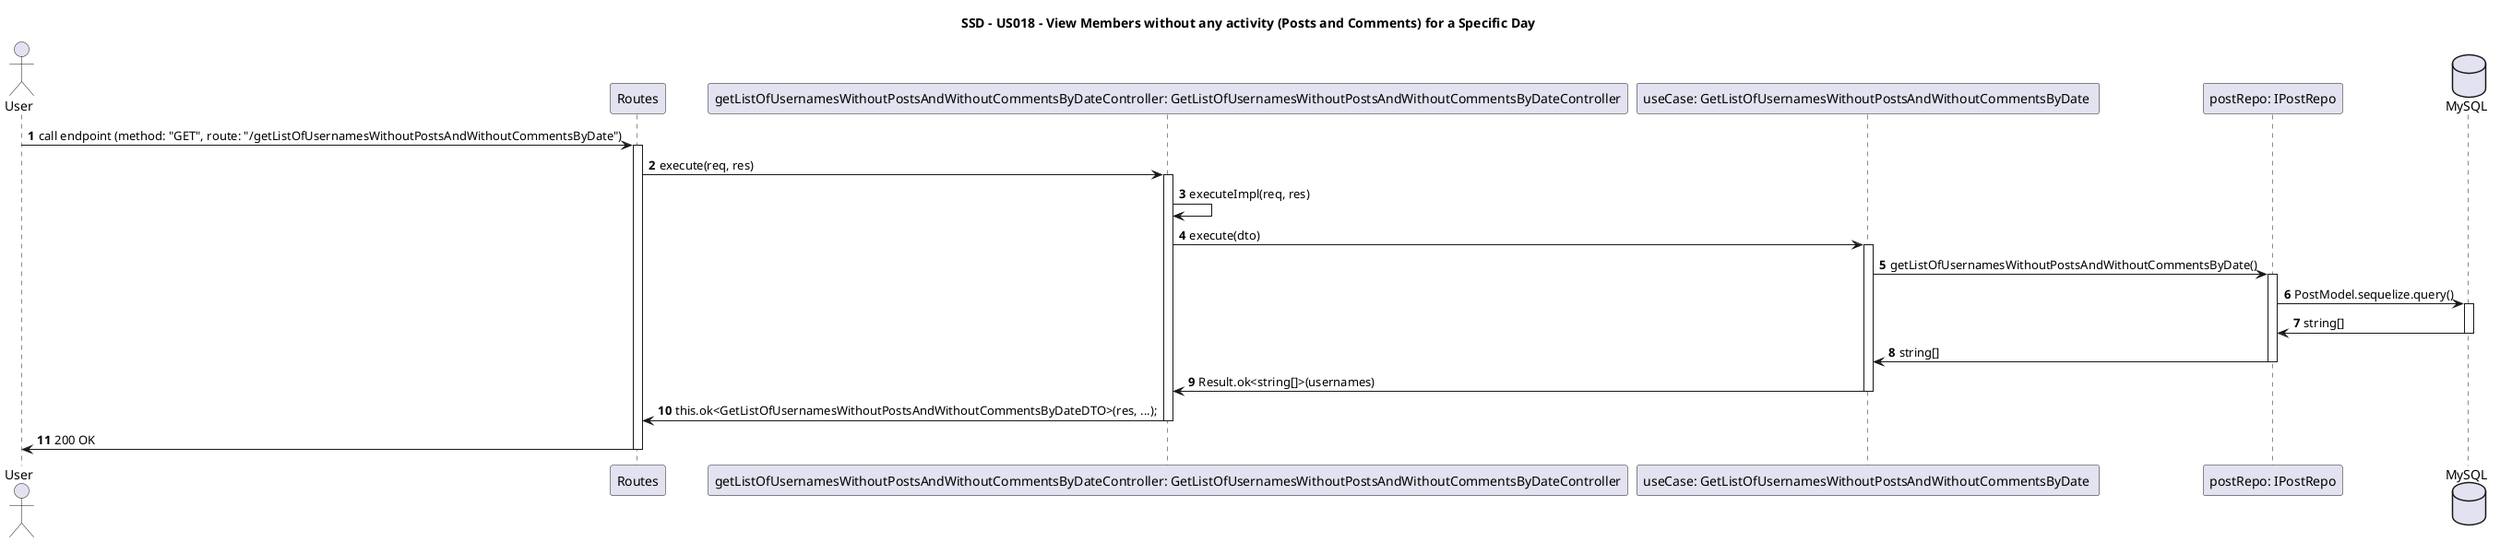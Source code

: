 @startuml US005e-SSD
title SSD - US018 - View Members without any activity (Posts and Comments) for a Specific Day
autonumber 

actor User
participant Routes
participant "getListOfUsernamesWithoutPostsAndWithoutCommentsByDateController: GetListOfUsernamesWithoutPostsAndWithoutCommentsByDateController" as GetListOfUsernamesWithoutPostsAndWithoutCommentsByDateController
participant "useCase: GetListOfUsernamesWithoutPostsAndWithoutCommentsByDate " as GetListOfUsernamesWithoutPostsAndWithoutCommentsByDateUseCase
participant "postRepo: IPostRepo" as IPostRepo
database MySQL as database

User -> Routes: call endpoint (method: "GET", route: "/getListOfUsernamesWithoutPostsAndWithoutCommentsByDate")
    activate Routes
    Routes -> GetListOfUsernamesWithoutPostsAndWithoutCommentsByDateController: execute(req, res) 
    activate GetListOfUsernamesWithoutPostsAndWithoutCommentsByDateController
        GetListOfUsernamesWithoutPostsAndWithoutCommentsByDateController -> GetListOfUsernamesWithoutPostsAndWithoutCommentsByDateController: executeImpl(req, res)
        GetListOfUsernamesWithoutPostsAndWithoutCommentsByDateController -> GetListOfUsernamesWithoutPostsAndWithoutCommentsByDateUseCase: execute(dto)
        activate GetListOfUsernamesWithoutPostsAndWithoutCommentsByDateUseCase
             GetListOfUsernamesWithoutPostsAndWithoutCommentsByDateUseCase-> IPostRepo: getListOfUsernamesWithoutPostsAndWithoutCommentsByDate()
            activate IPostRepo
                IPostRepo -> database: PostModel.sequelize.query()
                activate database
                    database -> IPostRepo: string[]
                deactivate database
                IPostRepo -> GetListOfUsernamesWithoutPostsAndWithoutCommentsByDateUseCase: string[] 
            deactivate IPostRepo

            GetListOfUsernamesWithoutPostsAndWithoutCommentsByDateUseCase -> GetListOfUsernamesWithoutPostsAndWithoutCommentsByDateController:  Result.ok<string[]>(usernames)
            deactivate GetListOfUsernamesWithoutPostsAndWithoutCommentsByDateUseCase

        GetListOfUsernamesWithoutPostsAndWithoutCommentsByDateController -> Routes:  this.ok<GetListOfUsernamesWithoutPostsAndWithoutCommentsByDateDTO>(res, ...);
        deactivate GetListOfUsernamesWithoutPostsAndWithoutCommentsByDateController
        Routes -> User: 200 OK
    deactivate Routes

@enduml